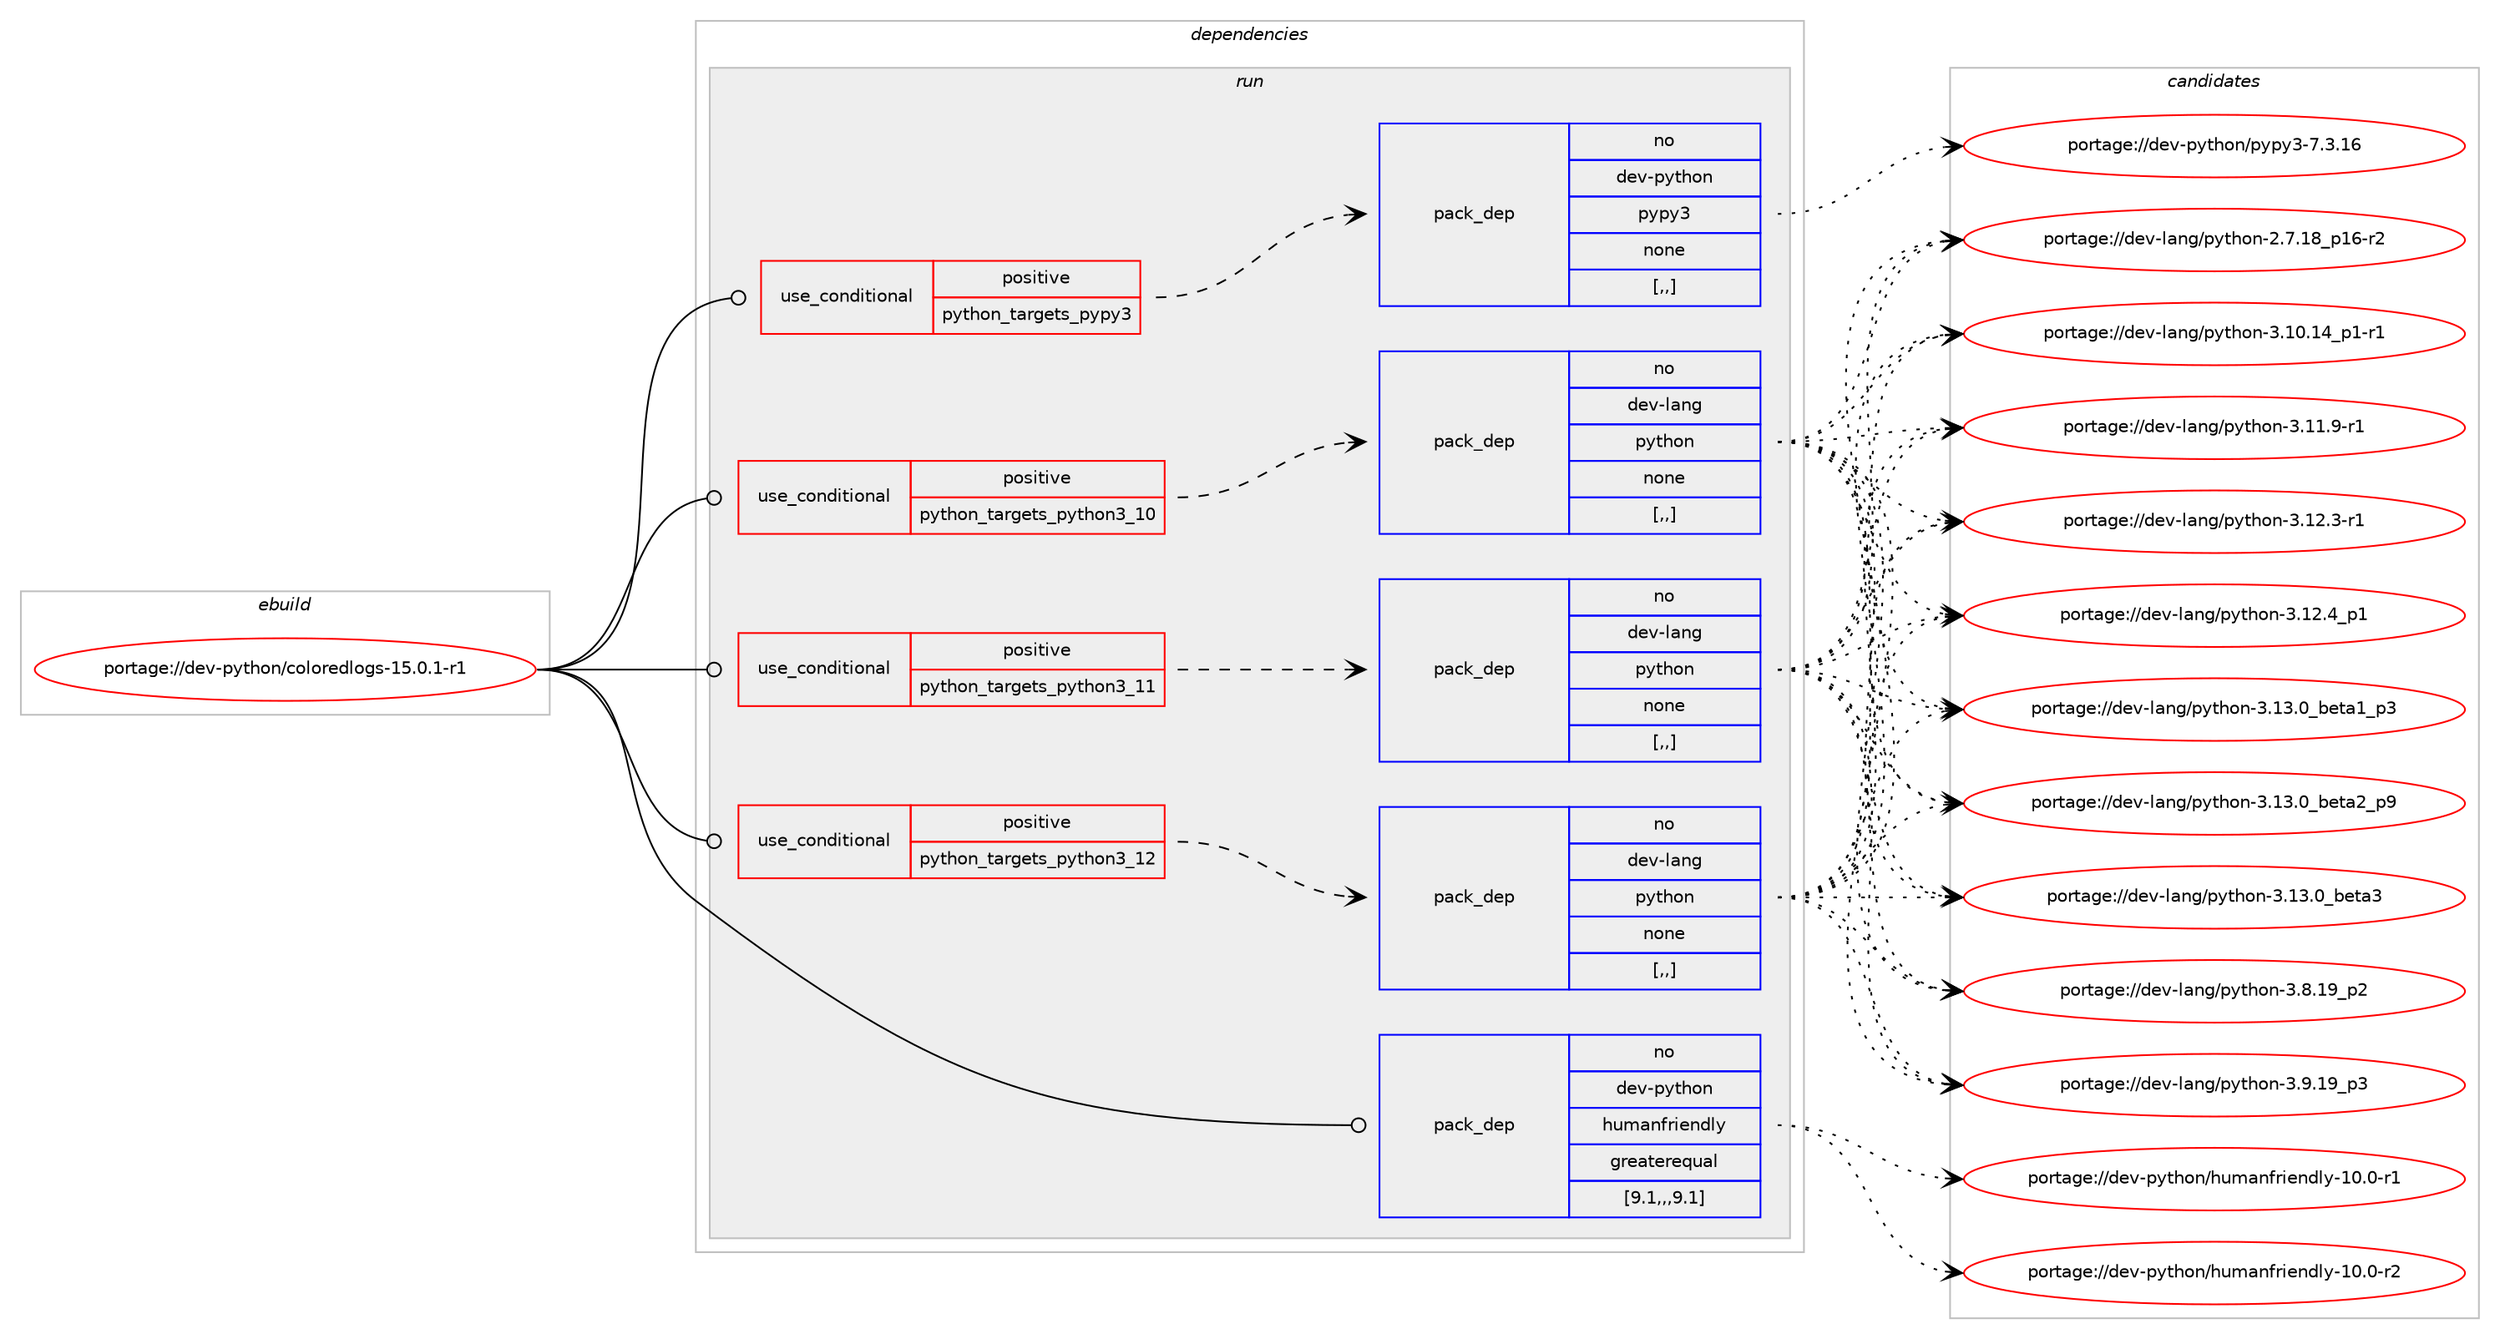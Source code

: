 digraph prolog {

# *************
# Graph options
# *************

newrank=true;
concentrate=true;
compound=true;
graph [rankdir=LR,fontname=Helvetica,fontsize=10,ranksep=1.5];#, ranksep=2.5, nodesep=0.2];
edge  [arrowhead=vee];
node  [fontname=Helvetica,fontsize=10];

# **********
# The ebuild
# **********

subgraph cluster_leftcol {
color=gray;
rank=same;
label=<<i>ebuild</i>>;
id [label="portage://dev-python/coloredlogs-15.0.1-r1", color=red, width=4, href="../dev-python/coloredlogs-15.0.1-r1.svg"];
}

# ****************
# The dependencies
# ****************

subgraph cluster_midcol {
color=gray;
label=<<i>dependencies</i>>;
subgraph cluster_compile {
fillcolor="#eeeeee";
style=filled;
label=<<i>compile</i>>;
}
subgraph cluster_compileandrun {
fillcolor="#eeeeee";
style=filled;
label=<<i>compile and run</i>>;
}
subgraph cluster_run {
fillcolor="#eeeeee";
style=filled;
label=<<i>run</i>>;
subgraph cond30895 {
dependency140729 [label=<<TABLE BORDER="0" CELLBORDER="1" CELLSPACING="0" CELLPADDING="4"><TR><TD ROWSPAN="3" CELLPADDING="10">use_conditional</TD></TR><TR><TD>positive</TD></TR><TR><TD>python_targets_pypy3</TD></TR></TABLE>>, shape=none, color=red];
subgraph pack108622 {
dependency140730 [label=<<TABLE BORDER="0" CELLBORDER="1" CELLSPACING="0" CELLPADDING="4" WIDTH="220"><TR><TD ROWSPAN="6" CELLPADDING="30">pack_dep</TD></TR><TR><TD WIDTH="110">no</TD></TR><TR><TD>dev-python</TD></TR><TR><TD>pypy3</TD></TR><TR><TD>none</TD></TR><TR><TD>[,,]</TD></TR></TABLE>>, shape=none, color=blue];
}
dependency140729:e -> dependency140730:w [weight=20,style="dashed",arrowhead="vee"];
}
id:e -> dependency140729:w [weight=20,style="solid",arrowhead="odot"];
subgraph cond30896 {
dependency140731 [label=<<TABLE BORDER="0" CELLBORDER="1" CELLSPACING="0" CELLPADDING="4"><TR><TD ROWSPAN="3" CELLPADDING="10">use_conditional</TD></TR><TR><TD>positive</TD></TR><TR><TD>python_targets_python3_10</TD></TR></TABLE>>, shape=none, color=red];
subgraph pack108623 {
dependency140732 [label=<<TABLE BORDER="0" CELLBORDER="1" CELLSPACING="0" CELLPADDING="4" WIDTH="220"><TR><TD ROWSPAN="6" CELLPADDING="30">pack_dep</TD></TR><TR><TD WIDTH="110">no</TD></TR><TR><TD>dev-lang</TD></TR><TR><TD>python</TD></TR><TR><TD>none</TD></TR><TR><TD>[,,]</TD></TR></TABLE>>, shape=none, color=blue];
}
dependency140731:e -> dependency140732:w [weight=20,style="dashed",arrowhead="vee"];
}
id:e -> dependency140731:w [weight=20,style="solid",arrowhead="odot"];
subgraph cond30897 {
dependency140733 [label=<<TABLE BORDER="0" CELLBORDER="1" CELLSPACING="0" CELLPADDING="4"><TR><TD ROWSPAN="3" CELLPADDING="10">use_conditional</TD></TR><TR><TD>positive</TD></TR><TR><TD>python_targets_python3_11</TD></TR></TABLE>>, shape=none, color=red];
subgraph pack108624 {
dependency140734 [label=<<TABLE BORDER="0" CELLBORDER="1" CELLSPACING="0" CELLPADDING="4" WIDTH="220"><TR><TD ROWSPAN="6" CELLPADDING="30">pack_dep</TD></TR><TR><TD WIDTH="110">no</TD></TR><TR><TD>dev-lang</TD></TR><TR><TD>python</TD></TR><TR><TD>none</TD></TR><TR><TD>[,,]</TD></TR></TABLE>>, shape=none, color=blue];
}
dependency140733:e -> dependency140734:w [weight=20,style="dashed",arrowhead="vee"];
}
id:e -> dependency140733:w [weight=20,style="solid",arrowhead="odot"];
subgraph cond30898 {
dependency140735 [label=<<TABLE BORDER="0" CELLBORDER="1" CELLSPACING="0" CELLPADDING="4"><TR><TD ROWSPAN="3" CELLPADDING="10">use_conditional</TD></TR><TR><TD>positive</TD></TR><TR><TD>python_targets_python3_12</TD></TR></TABLE>>, shape=none, color=red];
subgraph pack108625 {
dependency140736 [label=<<TABLE BORDER="0" CELLBORDER="1" CELLSPACING="0" CELLPADDING="4" WIDTH="220"><TR><TD ROWSPAN="6" CELLPADDING="30">pack_dep</TD></TR><TR><TD WIDTH="110">no</TD></TR><TR><TD>dev-lang</TD></TR><TR><TD>python</TD></TR><TR><TD>none</TD></TR><TR><TD>[,,]</TD></TR></TABLE>>, shape=none, color=blue];
}
dependency140735:e -> dependency140736:w [weight=20,style="dashed",arrowhead="vee"];
}
id:e -> dependency140735:w [weight=20,style="solid",arrowhead="odot"];
subgraph pack108626 {
dependency140737 [label=<<TABLE BORDER="0" CELLBORDER="1" CELLSPACING="0" CELLPADDING="4" WIDTH="220"><TR><TD ROWSPAN="6" CELLPADDING="30">pack_dep</TD></TR><TR><TD WIDTH="110">no</TD></TR><TR><TD>dev-python</TD></TR><TR><TD>humanfriendly</TD></TR><TR><TD>greaterequal</TD></TR><TR><TD>[9.1,,,9.1]</TD></TR></TABLE>>, shape=none, color=blue];
}
id:e -> dependency140737:w [weight=20,style="solid",arrowhead="odot"];
}
}

# **************
# The candidates
# **************

subgraph cluster_choices {
rank=same;
color=gray;
label=<<i>candidates</i>>;

subgraph choice108622 {
color=black;
nodesep=1;
choice10010111845112121116104111110471121211121215145554651464954 [label="portage://dev-python/pypy3-7.3.16", color=red, width=4,href="../dev-python/pypy3-7.3.16.svg"];
dependency140730:e -> choice10010111845112121116104111110471121211121215145554651464954:w [style=dotted,weight="100"];
}
subgraph choice108623 {
color=black;
nodesep=1;
choice100101118451089711010347112121116104111110455046554649569511249544511450 [label="portage://dev-lang/python-2.7.18_p16-r2", color=red, width=4,href="../dev-lang/python-2.7.18_p16-r2.svg"];
choice100101118451089711010347112121116104111110455146494846495295112494511449 [label="portage://dev-lang/python-3.10.14_p1-r1", color=red, width=4,href="../dev-lang/python-3.10.14_p1-r1.svg"];
choice100101118451089711010347112121116104111110455146494946574511449 [label="portage://dev-lang/python-3.11.9-r1", color=red, width=4,href="../dev-lang/python-3.11.9-r1.svg"];
choice100101118451089711010347112121116104111110455146495046514511449 [label="portage://dev-lang/python-3.12.3-r1", color=red, width=4,href="../dev-lang/python-3.12.3-r1.svg"];
choice100101118451089711010347112121116104111110455146495046529511249 [label="portage://dev-lang/python-3.12.4_p1", color=red, width=4,href="../dev-lang/python-3.12.4_p1.svg"];
choice10010111845108971101034711212111610411111045514649514648959810111697499511251 [label="portage://dev-lang/python-3.13.0_beta1_p3", color=red, width=4,href="../dev-lang/python-3.13.0_beta1_p3.svg"];
choice10010111845108971101034711212111610411111045514649514648959810111697509511257 [label="portage://dev-lang/python-3.13.0_beta2_p9", color=red, width=4,href="../dev-lang/python-3.13.0_beta2_p9.svg"];
choice1001011184510897110103471121211161041111104551464951464895981011169751 [label="portage://dev-lang/python-3.13.0_beta3", color=red, width=4,href="../dev-lang/python-3.13.0_beta3.svg"];
choice100101118451089711010347112121116104111110455146564649579511250 [label="portage://dev-lang/python-3.8.19_p2", color=red, width=4,href="../dev-lang/python-3.8.19_p2.svg"];
choice100101118451089711010347112121116104111110455146574649579511251 [label="portage://dev-lang/python-3.9.19_p3", color=red, width=4,href="../dev-lang/python-3.9.19_p3.svg"];
dependency140732:e -> choice100101118451089711010347112121116104111110455046554649569511249544511450:w [style=dotted,weight="100"];
dependency140732:e -> choice100101118451089711010347112121116104111110455146494846495295112494511449:w [style=dotted,weight="100"];
dependency140732:e -> choice100101118451089711010347112121116104111110455146494946574511449:w [style=dotted,weight="100"];
dependency140732:e -> choice100101118451089711010347112121116104111110455146495046514511449:w [style=dotted,weight="100"];
dependency140732:e -> choice100101118451089711010347112121116104111110455146495046529511249:w [style=dotted,weight="100"];
dependency140732:e -> choice10010111845108971101034711212111610411111045514649514648959810111697499511251:w [style=dotted,weight="100"];
dependency140732:e -> choice10010111845108971101034711212111610411111045514649514648959810111697509511257:w [style=dotted,weight="100"];
dependency140732:e -> choice1001011184510897110103471121211161041111104551464951464895981011169751:w [style=dotted,weight="100"];
dependency140732:e -> choice100101118451089711010347112121116104111110455146564649579511250:w [style=dotted,weight="100"];
dependency140732:e -> choice100101118451089711010347112121116104111110455146574649579511251:w [style=dotted,weight="100"];
}
subgraph choice108624 {
color=black;
nodesep=1;
choice100101118451089711010347112121116104111110455046554649569511249544511450 [label="portage://dev-lang/python-2.7.18_p16-r2", color=red, width=4,href="../dev-lang/python-2.7.18_p16-r2.svg"];
choice100101118451089711010347112121116104111110455146494846495295112494511449 [label="portage://dev-lang/python-3.10.14_p1-r1", color=red, width=4,href="../dev-lang/python-3.10.14_p1-r1.svg"];
choice100101118451089711010347112121116104111110455146494946574511449 [label="portage://dev-lang/python-3.11.9-r1", color=red, width=4,href="../dev-lang/python-3.11.9-r1.svg"];
choice100101118451089711010347112121116104111110455146495046514511449 [label="portage://dev-lang/python-3.12.3-r1", color=red, width=4,href="../dev-lang/python-3.12.3-r1.svg"];
choice100101118451089711010347112121116104111110455146495046529511249 [label="portage://dev-lang/python-3.12.4_p1", color=red, width=4,href="../dev-lang/python-3.12.4_p1.svg"];
choice10010111845108971101034711212111610411111045514649514648959810111697499511251 [label="portage://dev-lang/python-3.13.0_beta1_p3", color=red, width=4,href="../dev-lang/python-3.13.0_beta1_p3.svg"];
choice10010111845108971101034711212111610411111045514649514648959810111697509511257 [label="portage://dev-lang/python-3.13.0_beta2_p9", color=red, width=4,href="../dev-lang/python-3.13.0_beta2_p9.svg"];
choice1001011184510897110103471121211161041111104551464951464895981011169751 [label="portage://dev-lang/python-3.13.0_beta3", color=red, width=4,href="../dev-lang/python-3.13.0_beta3.svg"];
choice100101118451089711010347112121116104111110455146564649579511250 [label="portage://dev-lang/python-3.8.19_p2", color=red, width=4,href="../dev-lang/python-3.8.19_p2.svg"];
choice100101118451089711010347112121116104111110455146574649579511251 [label="portage://dev-lang/python-3.9.19_p3", color=red, width=4,href="../dev-lang/python-3.9.19_p3.svg"];
dependency140734:e -> choice100101118451089711010347112121116104111110455046554649569511249544511450:w [style=dotted,weight="100"];
dependency140734:e -> choice100101118451089711010347112121116104111110455146494846495295112494511449:w [style=dotted,weight="100"];
dependency140734:e -> choice100101118451089711010347112121116104111110455146494946574511449:w [style=dotted,weight="100"];
dependency140734:e -> choice100101118451089711010347112121116104111110455146495046514511449:w [style=dotted,weight="100"];
dependency140734:e -> choice100101118451089711010347112121116104111110455146495046529511249:w [style=dotted,weight="100"];
dependency140734:e -> choice10010111845108971101034711212111610411111045514649514648959810111697499511251:w [style=dotted,weight="100"];
dependency140734:e -> choice10010111845108971101034711212111610411111045514649514648959810111697509511257:w [style=dotted,weight="100"];
dependency140734:e -> choice1001011184510897110103471121211161041111104551464951464895981011169751:w [style=dotted,weight="100"];
dependency140734:e -> choice100101118451089711010347112121116104111110455146564649579511250:w [style=dotted,weight="100"];
dependency140734:e -> choice100101118451089711010347112121116104111110455146574649579511251:w [style=dotted,weight="100"];
}
subgraph choice108625 {
color=black;
nodesep=1;
choice100101118451089711010347112121116104111110455046554649569511249544511450 [label="portage://dev-lang/python-2.7.18_p16-r2", color=red, width=4,href="../dev-lang/python-2.7.18_p16-r2.svg"];
choice100101118451089711010347112121116104111110455146494846495295112494511449 [label="portage://dev-lang/python-3.10.14_p1-r1", color=red, width=4,href="../dev-lang/python-3.10.14_p1-r1.svg"];
choice100101118451089711010347112121116104111110455146494946574511449 [label="portage://dev-lang/python-3.11.9-r1", color=red, width=4,href="../dev-lang/python-3.11.9-r1.svg"];
choice100101118451089711010347112121116104111110455146495046514511449 [label="portage://dev-lang/python-3.12.3-r1", color=red, width=4,href="../dev-lang/python-3.12.3-r1.svg"];
choice100101118451089711010347112121116104111110455146495046529511249 [label="portage://dev-lang/python-3.12.4_p1", color=red, width=4,href="../dev-lang/python-3.12.4_p1.svg"];
choice10010111845108971101034711212111610411111045514649514648959810111697499511251 [label="portage://dev-lang/python-3.13.0_beta1_p3", color=red, width=4,href="../dev-lang/python-3.13.0_beta1_p3.svg"];
choice10010111845108971101034711212111610411111045514649514648959810111697509511257 [label="portage://dev-lang/python-3.13.0_beta2_p9", color=red, width=4,href="../dev-lang/python-3.13.0_beta2_p9.svg"];
choice1001011184510897110103471121211161041111104551464951464895981011169751 [label="portage://dev-lang/python-3.13.0_beta3", color=red, width=4,href="../dev-lang/python-3.13.0_beta3.svg"];
choice100101118451089711010347112121116104111110455146564649579511250 [label="portage://dev-lang/python-3.8.19_p2", color=red, width=4,href="../dev-lang/python-3.8.19_p2.svg"];
choice100101118451089711010347112121116104111110455146574649579511251 [label="portage://dev-lang/python-3.9.19_p3", color=red, width=4,href="../dev-lang/python-3.9.19_p3.svg"];
dependency140736:e -> choice100101118451089711010347112121116104111110455046554649569511249544511450:w [style=dotted,weight="100"];
dependency140736:e -> choice100101118451089711010347112121116104111110455146494846495295112494511449:w [style=dotted,weight="100"];
dependency140736:e -> choice100101118451089711010347112121116104111110455146494946574511449:w [style=dotted,weight="100"];
dependency140736:e -> choice100101118451089711010347112121116104111110455146495046514511449:w [style=dotted,weight="100"];
dependency140736:e -> choice100101118451089711010347112121116104111110455146495046529511249:w [style=dotted,weight="100"];
dependency140736:e -> choice10010111845108971101034711212111610411111045514649514648959810111697499511251:w [style=dotted,weight="100"];
dependency140736:e -> choice10010111845108971101034711212111610411111045514649514648959810111697509511257:w [style=dotted,weight="100"];
dependency140736:e -> choice1001011184510897110103471121211161041111104551464951464895981011169751:w [style=dotted,weight="100"];
dependency140736:e -> choice100101118451089711010347112121116104111110455146564649579511250:w [style=dotted,weight="100"];
dependency140736:e -> choice100101118451089711010347112121116104111110455146574649579511251:w [style=dotted,weight="100"];
}
subgraph choice108626 {
color=black;
nodesep=1;
choice10010111845112121116104111110471041171099711010211410510111010010812145494846484511449 [label="portage://dev-python/humanfriendly-10.0-r1", color=red, width=4,href="../dev-python/humanfriendly-10.0-r1.svg"];
choice10010111845112121116104111110471041171099711010211410510111010010812145494846484511450 [label="portage://dev-python/humanfriendly-10.0-r2", color=red, width=4,href="../dev-python/humanfriendly-10.0-r2.svg"];
dependency140737:e -> choice10010111845112121116104111110471041171099711010211410510111010010812145494846484511449:w [style=dotted,weight="100"];
dependency140737:e -> choice10010111845112121116104111110471041171099711010211410510111010010812145494846484511450:w [style=dotted,weight="100"];
}
}

}
